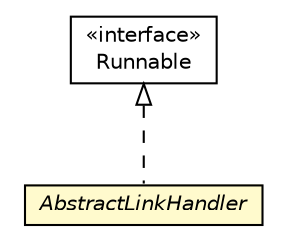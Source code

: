 #!/usr/local/bin/dot
#
# Class diagram 
# Generated by UMLGraph version R5_6-24-gf6e263 (http://www.umlgraph.org/)
#

digraph G {
	edge [fontname="Helvetica",fontsize=10,labelfontname="Helvetica",labelfontsize=10];
	node [fontname="Helvetica",fontsize=10,shape=plaintext];
	nodesep=0.25;
	ranksep=0.5;
	// org.universAAL.ri.gateway.communicator.service.impl.AbstractLinkHandler
	c5070 [label=<<table title="org.universAAL.ri.gateway.communicator.service.impl.AbstractLinkHandler" border="0" cellborder="1" cellspacing="0" cellpadding="2" port="p" bgcolor="lemonChiffon" href="./AbstractLinkHandler.html">
		<tr><td><table border="0" cellspacing="0" cellpadding="1">
<tr><td align="center" balign="center"><font face="Helvetica-Oblique"> AbstractLinkHandler </font></td></tr>
		</table></td></tr>
		</table>>, URL="./AbstractLinkHandler.html", fontname="Helvetica", fontcolor="black", fontsize=10.0];
	//org.universAAL.ri.gateway.communicator.service.impl.AbstractLinkHandler implements java.lang.Runnable
	c5153:p -> c5070:p [dir=back,arrowtail=empty,style=dashed];
	// java.lang.Runnable
	c5153 [label=<<table title="java.lang.Runnable" border="0" cellborder="1" cellspacing="0" cellpadding="2" port="p" href="http://java.sun.com/j2se/1.4.2/docs/api/java/lang/Runnable.html">
		<tr><td><table border="0" cellspacing="0" cellpadding="1">
<tr><td align="center" balign="center"> &#171;interface&#187; </td></tr>
<tr><td align="center" balign="center"> Runnable </td></tr>
		</table></td></tr>
		</table>>, URL="http://java.sun.com/j2se/1.4.2/docs/api/java/lang/Runnable.html", fontname="Helvetica", fontcolor="black", fontsize=10.0];
}

